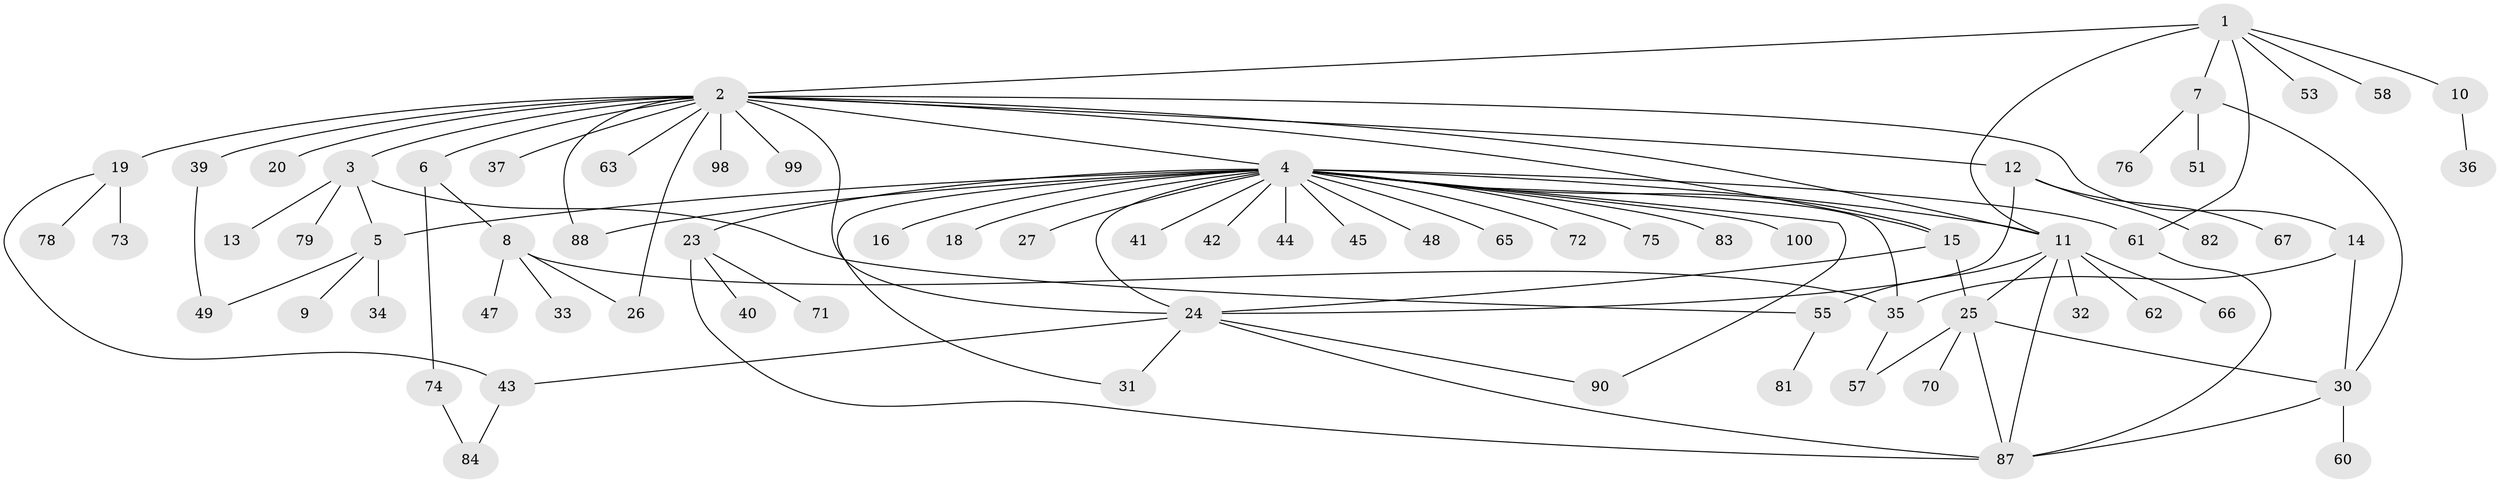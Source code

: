 // original degree distribution, {7: 0.02, 19: 0.01, 6: 0.03, 23: 0.01, 3: 0.1, 2: 0.18, 1: 0.51, 10: 0.01, 5: 0.05, 4: 0.08}
// Generated by graph-tools (version 1.1) at 2025/11/02/21/25 10:11:08]
// undirected, 73 vertices, 99 edges
graph export_dot {
graph [start="1"]
  node [color=gray90,style=filled];
  1 [super="+92"];
  2 [super="+86"];
  3 [super="+69"];
  4 [super="+28"];
  5 [super="+95"];
  6;
  7 [super="+38"];
  8 [super="+22"];
  9;
  10 [super="+21"];
  11 [super="+77"];
  12 [super="+29"];
  13;
  14 [super="+17"];
  15;
  16;
  18;
  19 [super="+68"];
  20;
  23 [super="+89"];
  24 [super="+46"];
  25 [super="+56"];
  26 [super="+94"];
  27;
  30 [super="+96"];
  31;
  32;
  33;
  34;
  35 [super="+54"];
  36;
  37;
  39;
  40 [super="+59"];
  41;
  42;
  43;
  44;
  45 [super="+50"];
  47 [super="+64"];
  48;
  49 [super="+52"];
  51;
  53;
  55 [super="+80"];
  57;
  58;
  60;
  61;
  62;
  63;
  65;
  66;
  67;
  70;
  71;
  72;
  73;
  74;
  75;
  76;
  78;
  79;
  81;
  82;
  83;
  84 [super="+85"];
  87 [super="+93"];
  88 [super="+97"];
  90 [super="+91"];
  98;
  99;
  100;
  1 -- 2 [weight=2];
  1 -- 7;
  1 -- 10;
  1 -- 53;
  1 -- 58;
  1 -- 61;
  1 -- 11;
  2 -- 3;
  2 -- 4 [weight=2];
  2 -- 6;
  2 -- 11;
  2 -- 12;
  2 -- 14;
  2 -- 15;
  2 -- 19 [weight=2];
  2 -- 20;
  2 -- 24;
  2 -- 26;
  2 -- 37;
  2 -- 39;
  2 -- 63;
  2 -- 98;
  2 -- 99;
  2 -- 88;
  3 -- 5;
  3 -- 13;
  3 -- 79;
  3 -- 55;
  4 -- 5;
  4 -- 11;
  4 -- 15;
  4 -- 16;
  4 -- 18;
  4 -- 23;
  4 -- 27;
  4 -- 31;
  4 -- 35;
  4 -- 41;
  4 -- 42;
  4 -- 44;
  4 -- 45;
  4 -- 48;
  4 -- 61;
  4 -- 72;
  4 -- 75;
  4 -- 88;
  4 -- 90;
  4 -- 100;
  4 -- 24;
  4 -- 65;
  4 -- 83;
  5 -- 9;
  5 -- 34;
  5 -- 49;
  6 -- 8;
  6 -- 74;
  7 -- 51;
  7 -- 76;
  7 -- 30;
  8 -- 33;
  8 -- 35;
  8 -- 26;
  8 -- 47;
  10 -- 36;
  11 -- 25;
  11 -- 32;
  11 -- 55;
  11 -- 62;
  11 -- 66;
  11 -- 87;
  12 -- 24;
  12 -- 67;
  12 -- 82;
  14 -- 30;
  14 -- 35;
  15 -- 25;
  15 -- 24;
  19 -- 43;
  19 -- 73;
  19 -- 78;
  23 -- 40;
  23 -- 71;
  23 -- 87;
  24 -- 31;
  24 -- 43;
  24 -- 87;
  24 -- 90;
  25 -- 30;
  25 -- 57;
  25 -- 70;
  25 -- 87;
  30 -- 60;
  30 -- 87;
  35 -- 57;
  39 -- 49;
  43 -- 84;
  55 -- 81;
  61 -- 87;
  74 -- 84;
}
